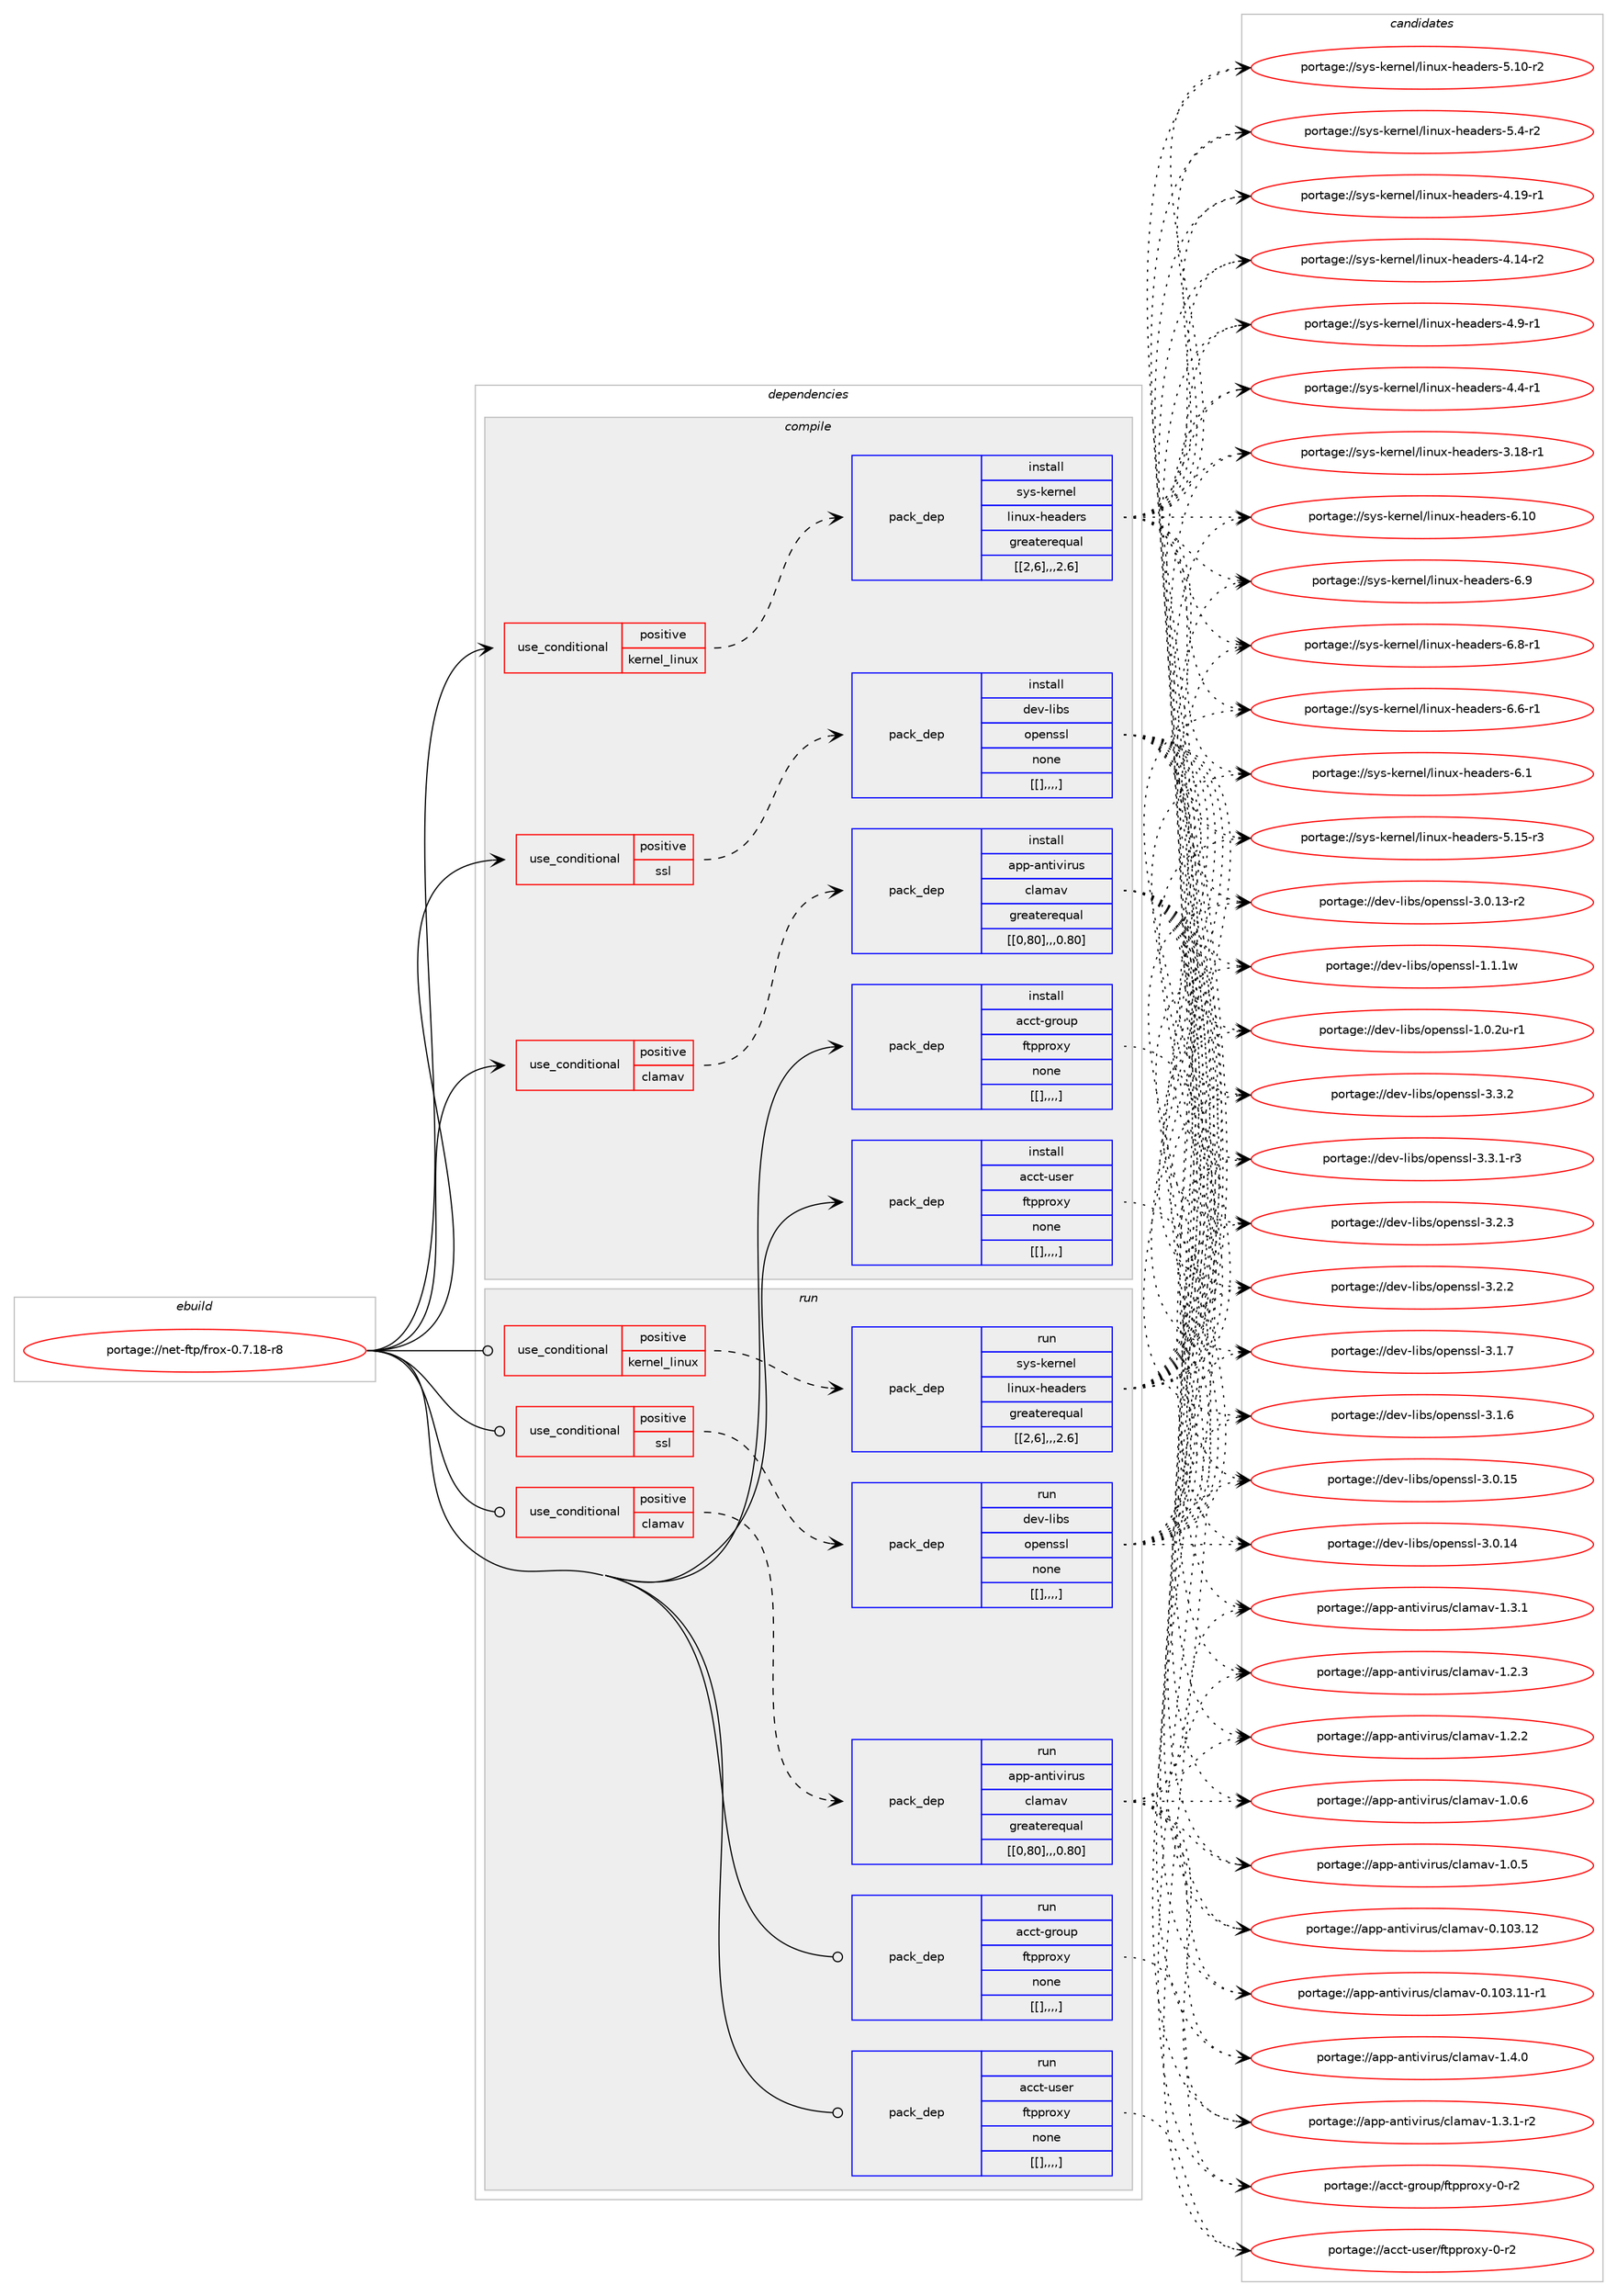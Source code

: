 digraph prolog {

# *************
# Graph options
# *************

newrank=true;
concentrate=true;
compound=true;
graph [rankdir=LR,fontname=Helvetica,fontsize=10,ranksep=1.5];#, ranksep=2.5, nodesep=0.2];
edge  [arrowhead=vee];
node  [fontname=Helvetica,fontsize=10];

# **********
# The ebuild
# **********

subgraph cluster_leftcol {
color=gray;
label=<<i>ebuild</i>>;
id [label="portage://net-ftp/frox-0.7.18-r8", color=red, width=4, href="../net-ftp/frox-0.7.18-r8.svg"];
}

# ****************
# The dependencies
# ****************

subgraph cluster_midcol {
color=gray;
label=<<i>dependencies</i>>;
subgraph cluster_compile {
fillcolor="#eeeeee";
style=filled;
label=<<i>compile</i>>;
subgraph cond95333 {
dependency361674 [label=<<TABLE BORDER="0" CELLBORDER="1" CELLSPACING="0" CELLPADDING="4"><TR><TD ROWSPAN="3" CELLPADDING="10">use_conditional</TD></TR><TR><TD>positive</TD></TR><TR><TD>clamav</TD></TR></TABLE>>, shape=none, color=red];
subgraph pack263706 {
dependency361675 [label=<<TABLE BORDER="0" CELLBORDER="1" CELLSPACING="0" CELLPADDING="4" WIDTH="220"><TR><TD ROWSPAN="6" CELLPADDING="30">pack_dep</TD></TR><TR><TD WIDTH="110">install</TD></TR><TR><TD>app-antivirus</TD></TR><TR><TD>clamav</TD></TR><TR><TD>greaterequal</TD></TR><TR><TD>[[0,80],,,0.80]</TD></TR></TABLE>>, shape=none, color=blue];
}
dependency361674:e -> dependency361675:w [weight=20,style="dashed",arrowhead="vee"];
}
id:e -> dependency361674:w [weight=20,style="solid",arrowhead="vee"];
subgraph cond95334 {
dependency361676 [label=<<TABLE BORDER="0" CELLBORDER="1" CELLSPACING="0" CELLPADDING="4"><TR><TD ROWSPAN="3" CELLPADDING="10">use_conditional</TD></TR><TR><TD>positive</TD></TR><TR><TD>kernel_linux</TD></TR></TABLE>>, shape=none, color=red];
subgraph pack263707 {
dependency361677 [label=<<TABLE BORDER="0" CELLBORDER="1" CELLSPACING="0" CELLPADDING="4" WIDTH="220"><TR><TD ROWSPAN="6" CELLPADDING="30">pack_dep</TD></TR><TR><TD WIDTH="110">install</TD></TR><TR><TD>sys-kernel</TD></TR><TR><TD>linux-headers</TD></TR><TR><TD>greaterequal</TD></TR><TR><TD>[[2,6],,,2.6]</TD></TR></TABLE>>, shape=none, color=blue];
}
dependency361676:e -> dependency361677:w [weight=20,style="dashed",arrowhead="vee"];
}
id:e -> dependency361676:w [weight=20,style="solid",arrowhead="vee"];
subgraph cond95335 {
dependency361678 [label=<<TABLE BORDER="0" CELLBORDER="1" CELLSPACING="0" CELLPADDING="4"><TR><TD ROWSPAN="3" CELLPADDING="10">use_conditional</TD></TR><TR><TD>positive</TD></TR><TR><TD>ssl</TD></TR></TABLE>>, shape=none, color=red];
subgraph pack263708 {
dependency361679 [label=<<TABLE BORDER="0" CELLBORDER="1" CELLSPACING="0" CELLPADDING="4" WIDTH="220"><TR><TD ROWSPAN="6" CELLPADDING="30">pack_dep</TD></TR><TR><TD WIDTH="110">install</TD></TR><TR><TD>dev-libs</TD></TR><TR><TD>openssl</TD></TR><TR><TD>none</TD></TR><TR><TD>[[],,,,]</TD></TR></TABLE>>, shape=none, color=blue];
}
dependency361678:e -> dependency361679:w [weight=20,style="dashed",arrowhead="vee"];
}
id:e -> dependency361678:w [weight=20,style="solid",arrowhead="vee"];
subgraph pack263709 {
dependency361680 [label=<<TABLE BORDER="0" CELLBORDER="1" CELLSPACING="0" CELLPADDING="4" WIDTH="220"><TR><TD ROWSPAN="6" CELLPADDING="30">pack_dep</TD></TR><TR><TD WIDTH="110">install</TD></TR><TR><TD>acct-group</TD></TR><TR><TD>ftpproxy</TD></TR><TR><TD>none</TD></TR><TR><TD>[[],,,,]</TD></TR></TABLE>>, shape=none, color=blue];
}
id:e -> dependency361680:w [weight=20,style="solid",arrowhead="vee"];
subgraph pack263710 {
dependency361681 [label=<<TABLE BORDER="0" CELLBORDER="1" CELLSPACING="0" CELLPADDING="4" WIDTH="220"><TR><TD ROWSPAN="6" CELLPADDING="30">pack_dep</TD></TR><TR><TD WIDTH="110">install</TD></TR><TR><TD>acct-user</TD></TR><TR><TD>ftpproxy</TD></TR><TR><TD>none</TD></TR><TR><TD>[[],,,,]</TD></TR></TABLE>>, shape=none, color=blue];
}
id:e -> dependency361681:w [weight=20,style="solid",arrowhead="vee"];
}
subgraph cluster_compileandrun {
fillcolor="#eeeeee";
style=filled;
label=<<i>compile and run</i>>;
}
subgraph cluster_run {
fillcolor="#eeeeee";
style=filled;
label=<<i>run</i>>;
subgraph cond95336 {
dependency361682 [label=<<TABLE BORDER="0" CELLBORDER="1" CELLSPACING="0" CELLPADDING="4"><TR><TD ROWSPAN="3" CELLPADDING="10">use_conditional</TD></TR><TR><TD>positive</TD></TR><TR><TD>clamav</TD></TR></TABLE>>, shape=none, color=red];
subgraph pack263711 {
dependency361683 [label=<<TABLE BORDER="0" CELLBORDER="1" CELLSPACING="0" CELLPADDING="4" WIDTH="220"><TR><TD ROWSPAN="6" CELLPADDING="30">pack_dep</TD></TR><TR><TD WIDTH="110">run</TD></TR><TR><TD>app-antivirus</TD></TR><TR><TD>clamav</TD></TR><TR><TD>greaterequal</TD></TR><TR><TD>[[0,80],,,0.80]</TD></TR></TABLE>>, shape=none, color=blue];
}
dependency361682:e -> dependency361683:w [weight=20,style="dashed",arrowhead="vee"];
}
id:e -> dependency361682:w [weight=20,style="solid",arrowhead="odot"];
subgraph cond95337 {
dependency361684 [label=<<TABLE BORDER="0" CELLBORDER="1" CELLSPACING="0" CELLPADDING="4"><TR><TD ROWSPAN="3" CELLPADDING="10">use_conditional</TD></TR><TR><TD>positive</TD></TR><TR><TD>kernel_linux</TD></TR></TABLE>>, shape=none, color=red];
subgraph pack263712 {
dependency361685 [label=<<TABLE BORDER="0" CELLBORDER="1" CELLSPACING="0" CELLPADDING="4" WIDTH="220"><TR><TD ROWSPAN="6" CELLPADDING="30">pack_dep</TD></TR><TR><TD WIDTH="110">run</TD></TR><TR><TD>sys-kernel</TD></TR><TR><TD>linux-headers</TD></TR><TR><TD>greaterequal</TD></TR><TR><TD>[[2,6],,,2.6]</TD></TR></TABLE>>, shape=none, color=blue];
}
dependency361684:e -> dependency361685:w [weight=20,style="dashed",arrowhead="vee"];
}
id:e -> dependency361684:w [weight=20,style="solid",arrowhead="odot"];
subgraph cond95338 {
dependency361686 [label=<<TABLE BORDER="0" CELLBORDER="1" CELLSPACING="0" CELLPADDING="4"><TR><TD ROWSPAN="3" CELLPADDING="10">use_conditional</TD></TR><TR><TD>positive</TD></TR><TR><TD>ssl</TD></TR></TABLE>>, shape=none, color=red];
subgraph pack263713 {
dependency361687 [label=<<TABLE BORDER="0" CELLBORDER="1" CELLSPACING="0" CELLPADDING="4" WIDTH="220"><TR><TD ROWSPAN="6" CELLPADDING="30">pack_dep</TD></TR><TR><TD WIDTH="110">run</TD></TR><TR><TD>dev-libs</TD></TR><TR><TD>openssl</TD></TR><TR><TD>none</TD></TR><TR><TD>[[],,,,]</TD></TR></TABLE>>, shape=none, color=blue];
}
dependency361686:e -> dependency361687:w [weight=20,style="dashed",arrowhead="vee"];
}
id:e -> dependency361686:w [weight=20,style="solid",arrowhead="odot"];
subgraph pack263714 {
dependency361688 [label=<<TABLE BORDER="0" CELLBORDER="1" CELLSPACING="0" CELLPADDING="4" WIDTH="220"><TR><TD ROWSPAN="6" CELLPADDING="30">pack_dep</TD></TR><TR><TD WIDTH="110">run</TD></TR><TR><TD>acct-group</TD></TR><TR><TD>ftpproxy</TD></TR><TR><TD>none</TD></TR><TR><TD>[[],,,,]</TD></TR></TABLE>>, shape=none, color=blue];
}
id:e -> dependency361688:w [weight=20,style="solid",arrowhead="odot"];
subgraph pack263715 {
dependency361689 [label=<<TABLE BORDER="0" CELLBORDER="1" CELLSPACING="0" CELLPADDING="4" WIDTH="220"><TR><TD ROWSPAN="6" CELLPADDING="30">pack_dep</TD></TR><TR><TD WIDTH="110">run</TD></TR><TR><TD>acct-user</TD></TR><TR><TD>ftpproxy</TD></TR><TR><TD>none</TD></TR><TR><TD>[[],,,,]</TD></TR></TABLE>>, shape=none, color=blue];
}
id:e -> dependency361689:w [weight=20,style="solid",arrowhead="odot"];
}
}

# **************
# The candidates
# **************

subgraph cluster_choices {
rank=same;
color=gray;
label=<<i>candidates</i>>;

subgraph choice263706 {
color=black;
nodesep=1;
choice97112112459711011610511810511411711547991089710997118454946524648 [label="portage://app-antivirus/clamav-1.4.0", color=red, width=4,href="../app-antivirus/clamav-1.4.0.svg"];
choice971121124597110116105118105114117115479910897109971184549465146494511450 [label="portage://app-antivirus/clamav-1.3.1-r2", color=red, width=4,href="../app-antivirus/clamav-1.3.1-r2.svg"];
choice97112112459711011610511810511411711547991089710997118454946514649 [label="portage://app-antivirus/clamav-1.3.1", color=red, width=4,href="../app-antivirus/clamav-1.3.1.svg"];
choice97112112459711011610511810511411711547991089710997118454946504651 [label="portage://app-antivirus/clamav-1.2.3", color=red, width=4,href="../app-antivirus/clamav-1.2.3.svg"];
choice97112112459711011610511810511411711547991089710997118454946504650 [label="portage://app-antivirus/clamav-1.2.2", color=red, width=4,href="../app-antivirus/clamav-1.2.2.svg"];
choice97112112459711011610511810511411711547991089710997118454946484654 [label="portage://app-antivirus/clamav-1.0.6", color=red, width=4,href="../app-antivirus/clamav-1.0.6.svg"];
choice97112112459711011610511810511411711547991089710997118454946484653 [label="portage://app-antivirus/clamav-1.0.5", color=red, width=4,href="../app-antivirus/clamav-1.0.5.svg"];
choice97112112459711011610511810511411711547991089710997118454846494851464950 [label="portage://app-antivirus/clamav-0.103.12", color=red, width=4,href="../app-antivirus/clamav-0.103.12.svg"];
choice971121124597110116105118105114117115479910897109971184548464948514649494511449 [label="portage://app-antivirus/clamav-0.103.11-r1", color=red, width=4,href="../app-antivirus/clamav-0.103.11-r1.svg"];
dependency361675:e -> choice97112112459711011610511810511411711547991089710997118454946524648:w [style=dotted,weight="100"];
dependency361675:e -> choice971121124597110116105118105114117115479910897109971184549465146494511450:w [style=dotted,weight="100"];
dependency361675:e -> choice97112112459711011610511810511411711547991089710997118454946514649:w [style=dotted,weight="100"];
dependency361675:e -> choice97112112459711011610511810511411711547991089710997118454946504651:w [style=dotted,weight="100"];
dependency361675:e -> choice97112112459711011610511810511411711547991089710997118454946504650:w [style=dotted,weight="100"];
dependency361675:e -> choice97112112459711011610511810511411711547991089710997118454946484654:w [style=dotted,weight="100"];
dependency361675:e -> choice97112112459711011610511810511411711547991089710997118454946484653:w [style=dotted,weight="100"];
dependency361675:e -> choice97112112459711011610511810511411711547991089710997118454846494851464950:w [style=dotted,weight="100"];
dependency361675:e -> choice971121124597110116105118105114117115479910897109971184548464948514649494511449:w [style=dotted,weight="100"];
}
subgraph choice263707 {
color=black;
nodesep=1;
choice115121115451071011141101011084710810511011712045104101971001011141154554464948 [label="portage://sys-kernel/linux-headers-6.10", color=red, width=4,href="../sys-kernel/linux-headers-6.10.svg"];
choice1151211154510710111411010110847108105110117120451041019710010111411545544657 [label="portage://sys-kernel/linux-headers-6.9", color=red, width=4,href="../sys-kernel/linux-headers-6.9.svg"];
choice11512111545107101114110101108471081051101171204510410197100101114115455446564511449 [label="portage://sys-kernel/linux-headers-6.8-r1", color=red, width=4,href="../sys-kernel/linux-headers-6.8-r1.svg"];
choice11512111545107101114110101108471081051101171204510410197100101114115455446544511449 [label="portage://sys-kernel/linux-headers-6.6-r1", color=red, width=4,href="../sys-kernel/linux-headers-6.6-r1.svg"];
choice1151211154510710111411010110847108105110117120451041019710010111411545544649 [label="portage://sys-kernel/linux-headers-6.1", color=red, width=4,href="../sys-kernel/linux-headers-6.1.svg"];
choice1151211154510710111411010110847108105110117120451041019710010111411545534649534511451 [label="portage://sys-kernel/linux-headers-5.15-r3", color=red, width=4,href="../sys-kernel/linux-headers-5.15-r3.svg"];
choice1151211154510710111411010110847108105110117120451041019710010111411545534649484511450 [label="portage://sys-kernel/linux-headers-5.10-r2", color=red, width=4,href="../sys-kernel/linux-headers-5.10-r2.svg"];
choice11512111545107101114110101108471081051101171204510410197100101114115455346524511450 [label="portage://sys-kernel/linux-headers-5.4-r2", color=red, width=4,href="../sys-kernel/linux-headers-5.4-r2.svg"];
choice1151211154510710111411010110847108105110117120451041019710010111411545524649574511449 [label="portage://sys-kernel/linux-headers-4.19-r1", color=red, width=4,href="../sys-kernel/linux-headers-4.19-r1.svg"];
choice1151211154510710111411010110847108105110117120451041019710010111411545524649524511450 [label="portage://sys-kernel/linux-headers-4.14-r2", color=red, width=4,href="../sys-kernel/linux-headers-4.14-r2.svg"];
choice11512111545107101114110101108471081051101171204510410197100101114115455246574511449 [label="portage://sys-kernel/linux-headers-4.9-r1", color=red, width=4,href="../sys-kernel/linux-headers-4.9-r1.svg"];
choice11512111545107101114110101108471081051101171204510410197100101114115455246524511449 [label="portage://sys-kernel/linux-headers-4.4-r1", color=red, width=4,href="../sys-kernel/linux-headers-4.4-r1.svg"];
choice1151211154510710111411010110847108105110117120451041019710010111411545514649564511449 [label="portage://sys-kernel/linux-headers-3.18-r1", color=red, width=4,href="../sys-kernel/linux-headers-3.18-r1.svg"];
dependency361677:e -> choice115121115451071011141101011084710810511011712045104101971001011141154554464948:w [style=dotted,weight="100"];
dependency361677:e -> choice1151211154510710111411010110847108105110117120451041019710010111411545544657:w [style=dotted,weight="100"];
dependency361677:e -> choice11512111545107101114110101108471081051101171204510410197100101114115455446564511449:w [style=dotted,weight="100"];
dependency361677:e -> choice11512111545107101114110101108471081051101171204510410197100101114115455446544511449:w [style=dotted,weight="100"];
dependency361677:e -> choice1151211154510710111411010110847108105110117120451041019710010111411545544649:w [style=dotted,weight="100"];
dependency361677:e -> choice1151211154510710111411010110847108105110117120451041019710010111411545534649534511451:w [style=dotted,weight="100"];
dependency361677:e -> choice1151211154510710111411010110847108105110117120451041019710010111411545534649484511450:w [style=dotted,weight="100"];
dependency361677:e -> choice11512111545107101114110101108471081051101171204510410197100101114115455346524511450:w [style=dotted,weight="100"];
dependency361677:e -> choice1151211154510710111411010110847108105110117120451041019710010111411545524649574511449:w [style=dotted,weight="100"];
dependency361677:e -> choice1151211154510710111411010110847108105110117120451041019710010111411545524649524511450:w [style=dotted,weight="100"];
dependency361677:e -> choice11512111545107101114110101108471081051101171204510410197100101114115455246574511449:w [style=dotted,weight="100"];
dependency361677:e -> choice11512111545107101114110101108471081051101171204510410197100101114115455246524511449:w [style=dotted,weight="100"];
dependency361677:e -> choice1151211154510710111411010110847108105110117120451041019710010111411545514649564511449:w [style=dotted,weight="100"];
}
subgraph choice263708 {
color=black;
nodesep=1;
choice100101118451081059811547111112101110115115108455146514650 [label="portage://dev-libs/openssl-3.3.2", color=red, width=4,href="../dev-libs/openssl-3.3.2.svg"];
choice1001011184510810598115471111121011101151151084551465146494511451 [label="portage://dev-libs/openssl-3.3.1-r3", color=red, width=4,href="../dev-libs/openssl-3.3.1-r3.svg"];
choice100101118451081059811547111112101110115115108455146504651 [label="portage://dev-libs/openssl-3.2.3", color=red, width=4,href="../dev-libs/openssl-3.2.3.svg"];
choice100101118451081059811547111112101110115115108455146504650 [label="portage://dev-libs/openssl-3.2.2", color=red, width=4,href="../dev-libs/openssl-3.2.2.svg"];
choice100101118451081059811547111112101110115115108455146494655 [label="portage://dev-libs/openssl-3.1.7", color=red, width=4,href="../dev-libs/openssl-3.1.7.svg"];
choice100101118451081059811547111112101110115115108455146494654 [label="portage://dev-libs/openssl-3.1.6", color=red, width=4,href="../dev-libs/openssl-3.1.6.svg"];
choice10010111845108105981154711111210111011511510845514648464953 [label="portage://dev-libs/openssl-3.0.15", color=red, width=4,href="../dev-libs/openssl-3.0.15.svg"];
choice10010111845108105981154711111210111011511510845514648464952 [label="portage://dev-libs/openssl-3.0.14", color=red, width=4,href="../dev-libs/openssl-3.0.14.svg"];
choice100101118451081059811547111112101110115115108455146484649514511450 [label="portage://dev-libs/openssl-3.0.13-r2", color=red, width=4,href="../dev-libs/openssl-3.0.13-r2.svg"];
choice100101118451081059811547111112101110115115108454946494649119 [label="portage://dev-libs/openssl-1.1.1w", color=red, width=4,href="../dev-libs/openssl-1.1.1w.svg"];
choice1001011184510810598115471111121011101151151084549464846501174511449 [label="portage://dev-libs/openssl-1.0.2u-r1", color=red, width=4,href="../dev-libs/openssl-1.0.2u-r1.svg"];
dependency361679:e -> choice100101118451081059811547111112101110115115108455146514650:w [style=dotted,weight="100"];
dependency361679:e -> choice1001011184510810598115471111121011101151151084551465146494511451:w [style=dotted,weight="100"];
dependency361679:e -> choice100101118451081059811547111112101110115115108455146504651:w [style=dotted,weight="100"];
dependency361679:e -> choice100101118451081059811547111112101110115115108455146504650:w [style=dotted,weight="100"];
dependency361679:e -> choice100101118451081059811547111112101110115115108455146494655:w [style=dotted,weight="100"];
dependency361679:e -> choice100101118451081059811547111112101110115115108455146494654:w [style=dotted,weight="100"];
dependency361679:e -> choice10010111845108105981154711111210111011511510845514648464953:w [style=dotted,weight="100"];
dependency361679:e -> choice10010111845108105981154711111210111011511510845514648464952:w [style=dotted,weight="100"];
dependency361679:e -> choice100101118451081059811547111112101110115115108455146484649514511450:w [style=dotted,weight="100"];
dependency361679:e -> choice100101118451081059811547111112101110115115108454946494649119:w [style=dotted,weight="100"];
dependency361679:e -> choice1001011184510810598115471111121011101151151084549464846501174511449:w [style=dotted,weight="100"];
}
subgraph choice263709 {
color=black;
nodesep=1;
choice979999116451031141111171124710211611211211411112012145484511450 [label="portage://acct-group/ftpproxy-0-r2", color=red, width=4,href="../acct-group/ftpproxy-0-r2.svg"];
dependency361680:e -> choice979999116451031141111171124710211611211211411112012145484511450:w [style=dotted,weight="100"];
}
subgraph choice263710 {
color=black;
nodesep=1;
choice979999116451171151011144710211611211211411112012145484511450 [label="portage://acct-user/ftpproxy-0-r2", color=red, width=4,href="../acct-user/ftpproxy-0-r2.svg"];
dependency361681:e -> choice979999116451171151011144710211611211211411112012145484511450:w [style=dotted,weight="100"];
}
subgraph choice263711 {
color=black;
nodesep=1;
choice97112112459711011610511810511411711547991089710997118454946524648 [label="portage://app-antivirus/clamav-1.4.0", color=red, width=4,href="../app-antivirus/clamav-1.4.0.svg"];
choice971121124597110116105118105114117115479910897109971184549465146494511450 [label="portage://app-antivirus/clamav-1.3.1-r2", color=red, width=4,href="../app-antivirus/clamav-1.3.1-r2.svg"];
choice97112112459711011610511810511411711547991089710997118454946514649 [label="portage://app-antivirus/clamav-1.3.1", color=red, width=4,href="../app-antivirus/clamav-1.3.1.svg"];
choice97112112459711011610511810511411711547991089710997118454946504651 [label="portage://app-antivirus/clamav-1.2.3", color=red, width=4,href="../app-antivirus/clamav-1.2.3.svg"];
choice97112112459711011610511810511411711547991089710997118454946504650 [label="portage://app-antivirus/clamav-1.2.2", color=red, width=4,href="../app-antivirus/clamav-1.2.2.svg"];
choice97112112459711011610511810511411711547991089710997118454946484654 [label="portage://app-antivirus/clamav-1.0.6", color=red, width=4,href="../app-antivirus/clamav-1.0.6.svg"];
choice97112112459711011610511810511411711547991089710997118454946484653 [label="portage://app-antivirus/clamav-1.0.5", color=red, width=4,href="../app-antivirus/clamav-1.0.5.svg"];
choice97112112459711011610511810511411711547991089710997118454846494851464950 [label="portage://app-antivirus/clamav-0.103.12", color=red, width=4,href="../app-antivirus/clamav-0.103.12.svg"];
choice971121124597110116105118105114117115479910897109971184548464948514649494511449 [label="portage://app-antivirus/clamav-0.103.11-r1", color=red, width=4,href="../app-antivirus/clamav-0.103.11-r1.svg"];
dependency361683:e -> choice97112112459711011610511810511411711547991089710997118454946524648:w [style=dotted,weight="100"];
dependency361683:e -> choice971121124597110116105118105114117115479910897109971184549465146494511450:w [style=dotted,weight="100"];
dependency361683:e -> choice97112112459711011610511810511411711547991089710997118454946514649:w [style=dotted,weight="100"];
dependency361683:e -> choice97112112459711011610511810511411711547991089710997118454946504651:w [style=dotted,weight="100"];
dependency361683:e -> choice97112112459711011610511810511411711547991089710997118454946504650:w [style=dotted,weight="100"];
dependency361683:e -> choice97112112459711011610511810511411711547991089710997118454946484654:w [style=dotted,weight="100"];
dependency361683:e -> choice97112112459711011610511810511411711547991089710997118454946484653:w [style=dotted,weight="100"];
dependency361683:e -> choice97112112459711011610511810511411711547991089710997118454846494851464950:w [style=dotted,weight="100"];
dependency361683:e -> choice971121124597110116105118105114117115479910897109971184548464948514649494511449:w [style=dotted,weight="100"];
}
subgraph choice263712 {
color=black;
nodesep=1;
choice115121115451071011141101011084710810511011712045104101971001011141154554464948 [label="portage://sys-kernel/linux-headers-6.10", color=red, width=4,href="../sys-kernel/linux-headers-6.10.svg"];
choice1151211154510710111411010110847108105110117120451041019710010111411545544657 [label="portage://sys-kernel/linux-headers-6.9", color=red, width=4,href="../sys-kernel/linux-headers-6.9.svg"];
choice11512111545107101114110101108471081051101171204510410197100101114115455446564511449 [label="portage://sys-kernel/linux-headers-6.8-r1", color=red, width=4,href="../sys-kernel/linux-headers-6.8-r1.svg"];
choice11512111545107101114110101108471081051101171204510410197100101114115455446544511449 [label="portage://sys-kernel/linux-headers-6.6-r1", color=red, width=4,href="../sys-kernel/linux-headers-6.6-r1.svg"];
choice1151211154510710111411010110847108105110117120451041019710010111411545544649 [label="portage://sys-kernel/linux-headers-6.1", color=red, width=4,href="../sys-kernel/linux-headers-6.1.svg"];
choice1151211154510710111411010110847108105110117120451041019710010111411545534649534511451 [label="portage://sys-kernel/linux-headers-5.15-r3", color=red, width=4,href="../sys-kernel/linux-headers-5.15-r3.svg"];
choice1151211154510710111411010110847108105110117120451041019710010111411545534649484511450 [label="portage://sys-kernel/linux-headers-5.10-r2", color=red, width=4,href="../sys-kernel/linux-headers-5.10-r2.svg"];
choice11512111545107101114110101108471081051101171204510410197100101114115455346524511450 [label="portage://sys-kernel/linux-headers-5.4-r2", color=red, width=4,href="../sys-kernel/linux-headers-5.4-r2.svg"];
choice1151211154510710111411010110847108105110117120451041019710010111411545524649574511449 [label="portage://sys-kernel/linux-headers-4.19-r1", color=red, width=4,href="../sys-kernel/linux-headers-4.19-r1.svg"];
choice1151211154510710111411010110847108105110117120451041019710010111411545524649524511450 [label="portage://sys-kernel/linux-headers-4.14-r2", color=red, width=4,href="../sys-kernel/linux-headers-4.14-r2.svg"];
choice11512111545107101114110101108471081051101171204510410197100101114115455246574511449 [label="portage://sys-kernel/linux-headers-4.9-r1", color=red, width=4,href="../sys-kernel/linux-headers-4.9-r1.svg"];
choice11512111545107101114110101108471081051101171204510410197100101114115455246524511449 [label="portage://sys-kernel/linux-headers-4.4-r1", color=red, width=4,href="../sys-kernel/linux-headers-4.4-r1.svg"];
choice1151211154510710111411010110847108105110117120451041019710010111411545514649564511449 [label="portage://sys-kernel/linux-headers-3.18-r1", color=red, width=4,href="../sys-kernel/linux-headers-3.18-r1.svg"];
dependency361685:e -> choice115121115451071011141101011084710810511011712045104101971001011141154554464948:w [style=dotted,weight="100"];
dependency361685:e -> choice1151211154510710111411010110847108105110117120451041019710010111411545544657:w [style=dotted,weight="100"];
dependency361685:e -> choice11512111545107101114110101108471081051101171204510410197100101114115455446564511449:w [style=dotted,weight="100"];
dependency361685:e -> choice11512111545107101114110101108471081051101171204510410197100101114115455446544511449:w [style=dotted,weight="100"];
dependency361685:e -> choice1151211154510710111411010110847108105110117120451041019710010111411545544649:w [style=dotted,weight="100"];
dependency361685:e -> choice1151211154510710111411010110847108105110117120451041019710010111411545534649534511451:w [style=dotted,weight="100"];
dependency361685:e -> choice1151211154510710111411010110847108105110117120451041019710010111411545534649484511450:w [style=dotted,weight="100"];
dependency361685:e -> choice11512111545107101114110101108471081051101171204510410197100101114115455346524511450:w [style=dotted,weight="100"];
dependency361685:e -> choice1151211154510710111411010110847108105110117120451041019710010111411545524649574511449:w [style=dotted,weight="100"];
dependency361685:e -> choice1151211154510710111411010110847108105110117120451041019710010111411545524649524511450:w [style=dotted,weight="100"];
dependency361685:e -> choice11512111545107101114110101108471081051101171204510410197100101114115455246574511449:w [style=dotted,weight="100"];
dependency361685:e -> choice11512111545107101114110101108471081051101171204510410197100101114115455246524511449:w [style=dotted,weight="100"];
dependency361685:e -> choice1151211154510710111411010110847108105110117120451041019710010111411545514649564511449:w [style=dotted,weight="100"];
}
subgraph choice263713 {
color=black;
nodesep=1;
choice100101118451081059811547111112101110115115108455146514650 [label="portage://dev-libs/openssl-3.3.2", color=red, width=4,href="../dev-libs/openssl-3.3.2.svg"];
choice1001011184510810598115471111121011101151151084551465146494511451 [label="portage://dev-libs/openssl-3.3.1-r3", color=red, width=4,href="../dev-libs/openssl-3.3.1-r3.svg"];
choice100101118451081059811547111112101110115115108455146504651 [label="portage://dev-libs/openssl-3.2.3", color=red, width=4,href="../dev-libs/openssl-3.2.3.svg"];
choice100101118451081059811547111112101110115115108455146504650 [label="portage://dev-libs/openssl-3.2.2", color=red, width=4,href="../dev-libs/openssl-3.2.2.svg"];
choice100101118451081059811547111112101110115115108455146494655 [label="portage://dev-libs/openssl-3.1.7", color=red, width=4,href="../dev-libs/openssl-3.1.7.svg"];
choice100101118451081059811547111112101110115115108455146494654 [label="portage://dev-libs/openssl-3.1.6", color=red, width=4,href="../dev-libs/openssl-3.1.6.svg"];
choice10010111845108105981154711111210111011511510845514648464953 [label="portage://dev-libs/openssl-3.0.15", color=red, width=4,href="../dev-libs/openssl-3.0.15.svg"];
choice10010111845108105981154711111210111011511510845514648464952 [label="portage://dev-libs/openssl-3.0.14", color=red, width=4,href="../dev-libs/openssl-3.0.14.svg"];
choice100101118451081059811547111112101110115115108455146484649514511450 [label="portage://dev-libs/openssl-3.0.13-r2", color=red, width=4,href="../dev-libs/openssl-3.0.13-r2.svg"];
choice100101118451081059811547111112101110115115108454946494649119 [label="portage://dev-libs/openssl-1.1.1w", color=red, width=4,href="../dev-libs/openssl-1.1.1w.svg"];
choice1001011184510810598115471111121011101151151084549464846501174511449 [label="portage://dev-libs/openssl-1.0.2u-r1", color=red, width=4,href="../dev-libs/openssl-1.0.2u-r1.svg"];
dependency361687:e -> choice100101118451081059811547111112101110115115108455146514650:w [style=dotted,weight="100"];
dependency361687:e -> choice1001011184510810598115471111121011101151151084551465146494511451:w [style=dotted,weight="100"];
dependency361687:e -> choice100101118451081059811547111112101110115115108455146504651:w [style=dotted,weight="100"];
dependency361687:e -> choice100101118451081059811547111112101110115115108455146504650:w [style=dotted,weight="100"];
dependency361687:e -> choice100101118451081059811547111112101110115115108455146494655:w [style=dotted,weight="100"];
dependency361687:e -> choice100101118451081059811547111112101110115115108455146494654:w [style=dotted,weight="100"];
dependency361687:e -> choice10010111845108105981154711111210111011511510845514648464953:w [style=dotted,weight="100"];
dependency361687:e -> choice10010111845108105981154711111210111011511510845514648464952:w [style=dotted,weight="100"];
dependency361687:e -> choice100101118451081059811547111112101110115115108455146484649514511450:w [style=dotted,weight="100"];
dependency361687:e -> choice100101118451081059811547111112101110115115108454946494649119:w [style=dotted,weight="100"];
dependency361687:e -> choice1001011184510810598115471111121011101151151084549464846501174511449:w [style=dotted,weight="100"];
}
subgraph choice263714 {
color=black;
nodesep=1;
choice979999116451031141111171124710211611211211411112012145484511450 [label="portage://acct-group/ftpproxy-0-r2", color=red, width=4,href="../acct-group/ftpproxy-0-r2.svg"];
dependency361688:e -> choice979999116451031141111171124710211611211211411112012145484511450:w [style=dotted,weight="100"];
}
subgraph choice263715 {
color=black;
nodesep=1;
choice979999116451171151011144710211611211211411112012145484511450 [label="portage://acct-user/ftpproxy-0-r2", color=red, width=4,href="../acct-user/ftpproxy-0-r2.svg"];
dependency361689:e -> choice979999116451171151011144710211611211211411112012145484511450:w [style=dotted,weight="100"];
}
}

}

